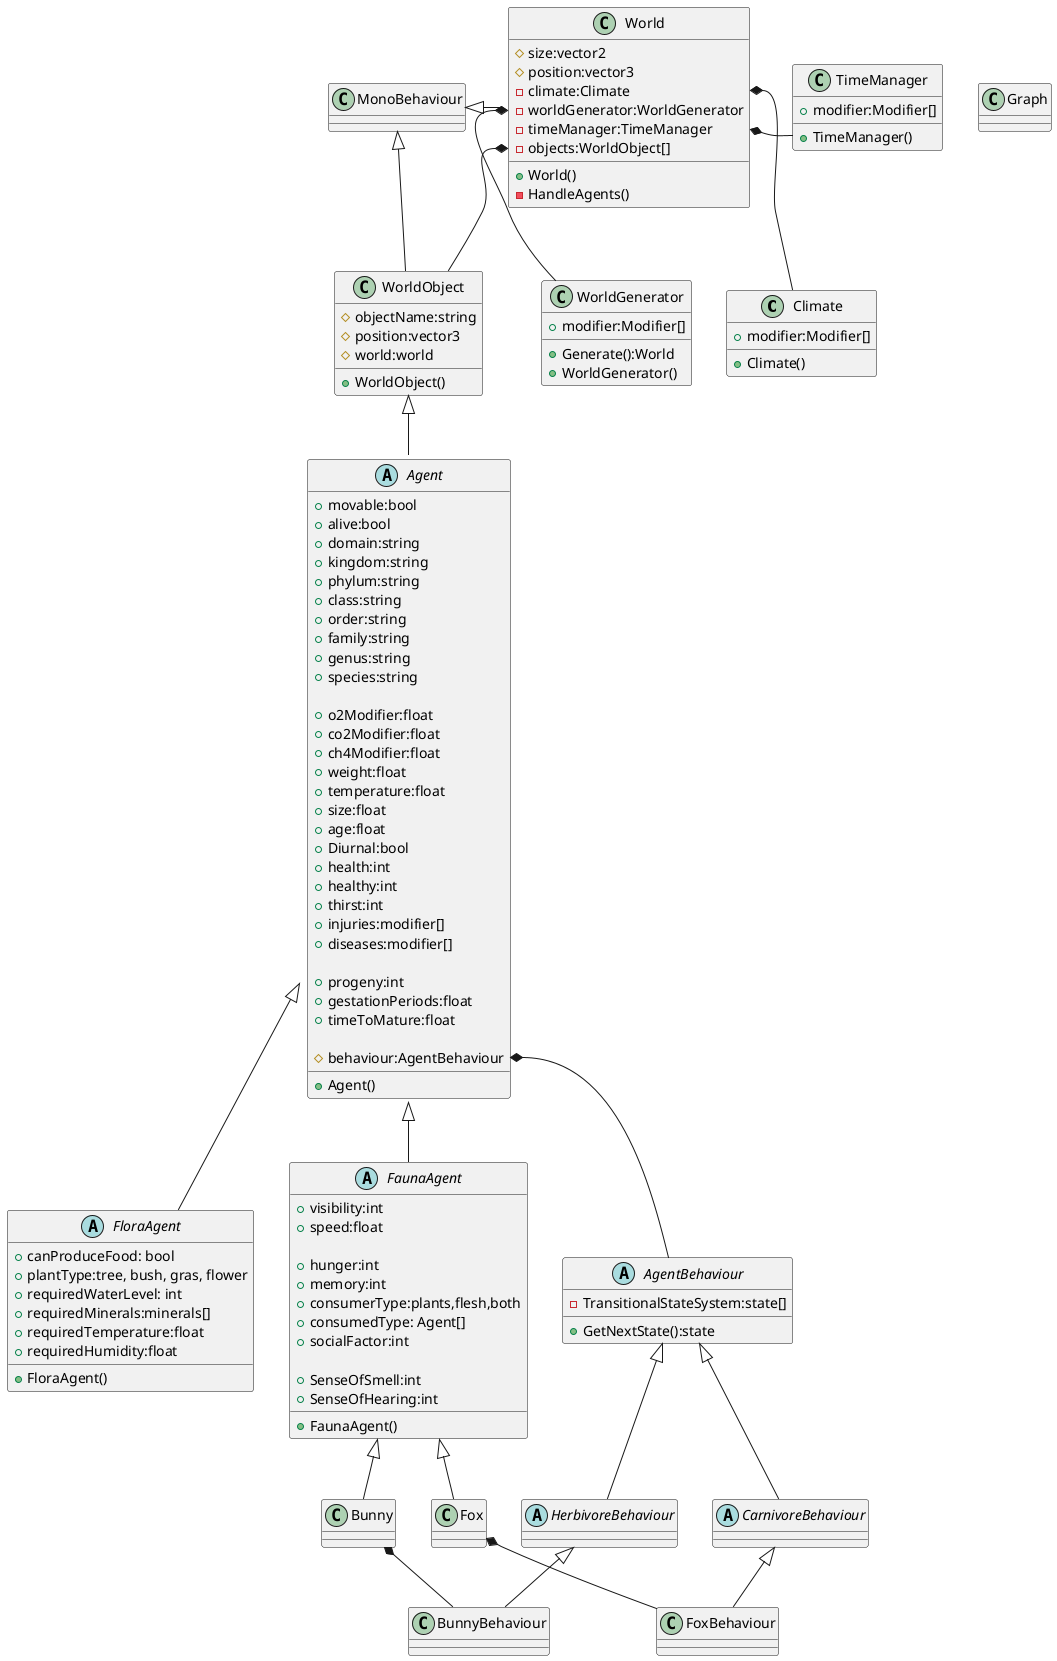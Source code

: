@startuml
	class Climate {
		+modifier:Modifier[]
		
		+Climate()
	}
	
	class Graph {
	    
	}
	
	class WorldGenerator {
	    +modifier:Modifier[]
	
		+Generate():World
		+WorldGenerator()
	}
	
	class TimeManager {
		+modifier:Modifier[]
		
		+TimeManager()
	}
	
    class World {
        #size:vector2
        #position:vector3
        -climate:Climate
        -worldGenerator:WorldGenerator
        -timeManager:TimeManager
        -objects:WorldObject[]
        
        +World()
        -HandleAgents()
    }
	
	class WorldObject {
		#objectName:string
		#position:vector3
		#world:world
		
		+WorldObject()
	}
	
	
	Abstract class Agent {
        +movable:bool
        +alive:bool
        +domain:string
        +kingdom:string
        +phylum:string
        +class:string
        +order:string
        +family:string
        +genus:string
        +species:string
        
        +o2Modifier:float
        +co2Modifier:float
        +ch4Modifier:float
        +weight:float
        +temperature:float
        +size:float
        +age:float
        +Diurnal:bool
        +health:int
        +healthy:int
        +thirst:int
        +injuries:modifier[]
        +diseases:modifier[]
        
        +progeny:int
        +gestationPeriods:float
        +timeToMature:float
        
        #behaviour:AgentBehaviour
        
        +Agent()
    }

	Abstract class AgentBehaviour {
		-TransitionalStateSystem:state[]
		
		+GetNextState():state
	}
	
	Abstract class FloraAgent {
	    +canProduceFood: bool
	    +plantType:tree, bush, gras, flower
	    +requiredWaterLevel: int
	    +requiredMinerals:minerals[]
	    +requiredTemperature:float
	    +requiredHumidity:float
	     
		+FloraAgent()
	}
	
    Abstract class FaunaAgent {
        +visibility:int
        +speed:float
        
        +hunger:int
        +memory:int
        +consumerType:plants,flesh,both
        +consumedType: Agent[]
        +socialFactor:int
        
        +SenseOfSmell:int
        +SenseOfHearing:int
    
        +FaunaAgent()
    }
    
    Abstract class HerbivoreBehaviour {
    
    }
    
    Abstract class CarnivoreBehaviour {
        
    }
	
	World::objects *- WorldObject
	World::timeManager *- TimeManager
	World::worldGenerator *-- WorldGenerator
	World::climate *-- Climate
	
	MonoBehaviour <|-- WorldObject
	MonoBehaviour <|- World
	
	WorldObject <|-- Agent
	
	Agent <|-- FloraAgent
	Agent::behaviour *-- AgentBehaviour
	
	AgentBehaviour <|-- HerbivoreBehaviour
	AgentBehaviour <|-- CarnivoreBehaviour
	
	HerbivoreBehaviour <|-- BunnyBehaviour
	CarnivoreBehaviour <|-- FoxBehaviour
	
	Agent <|-- FaunaAgent
	
	FaunaAgent <|-- Bunny
	FaunaAgent <|-- Fox
	
	Fox *-- FoxBehaviour
	
	Bunny *-- BunnyBehaviour
	
@enduml